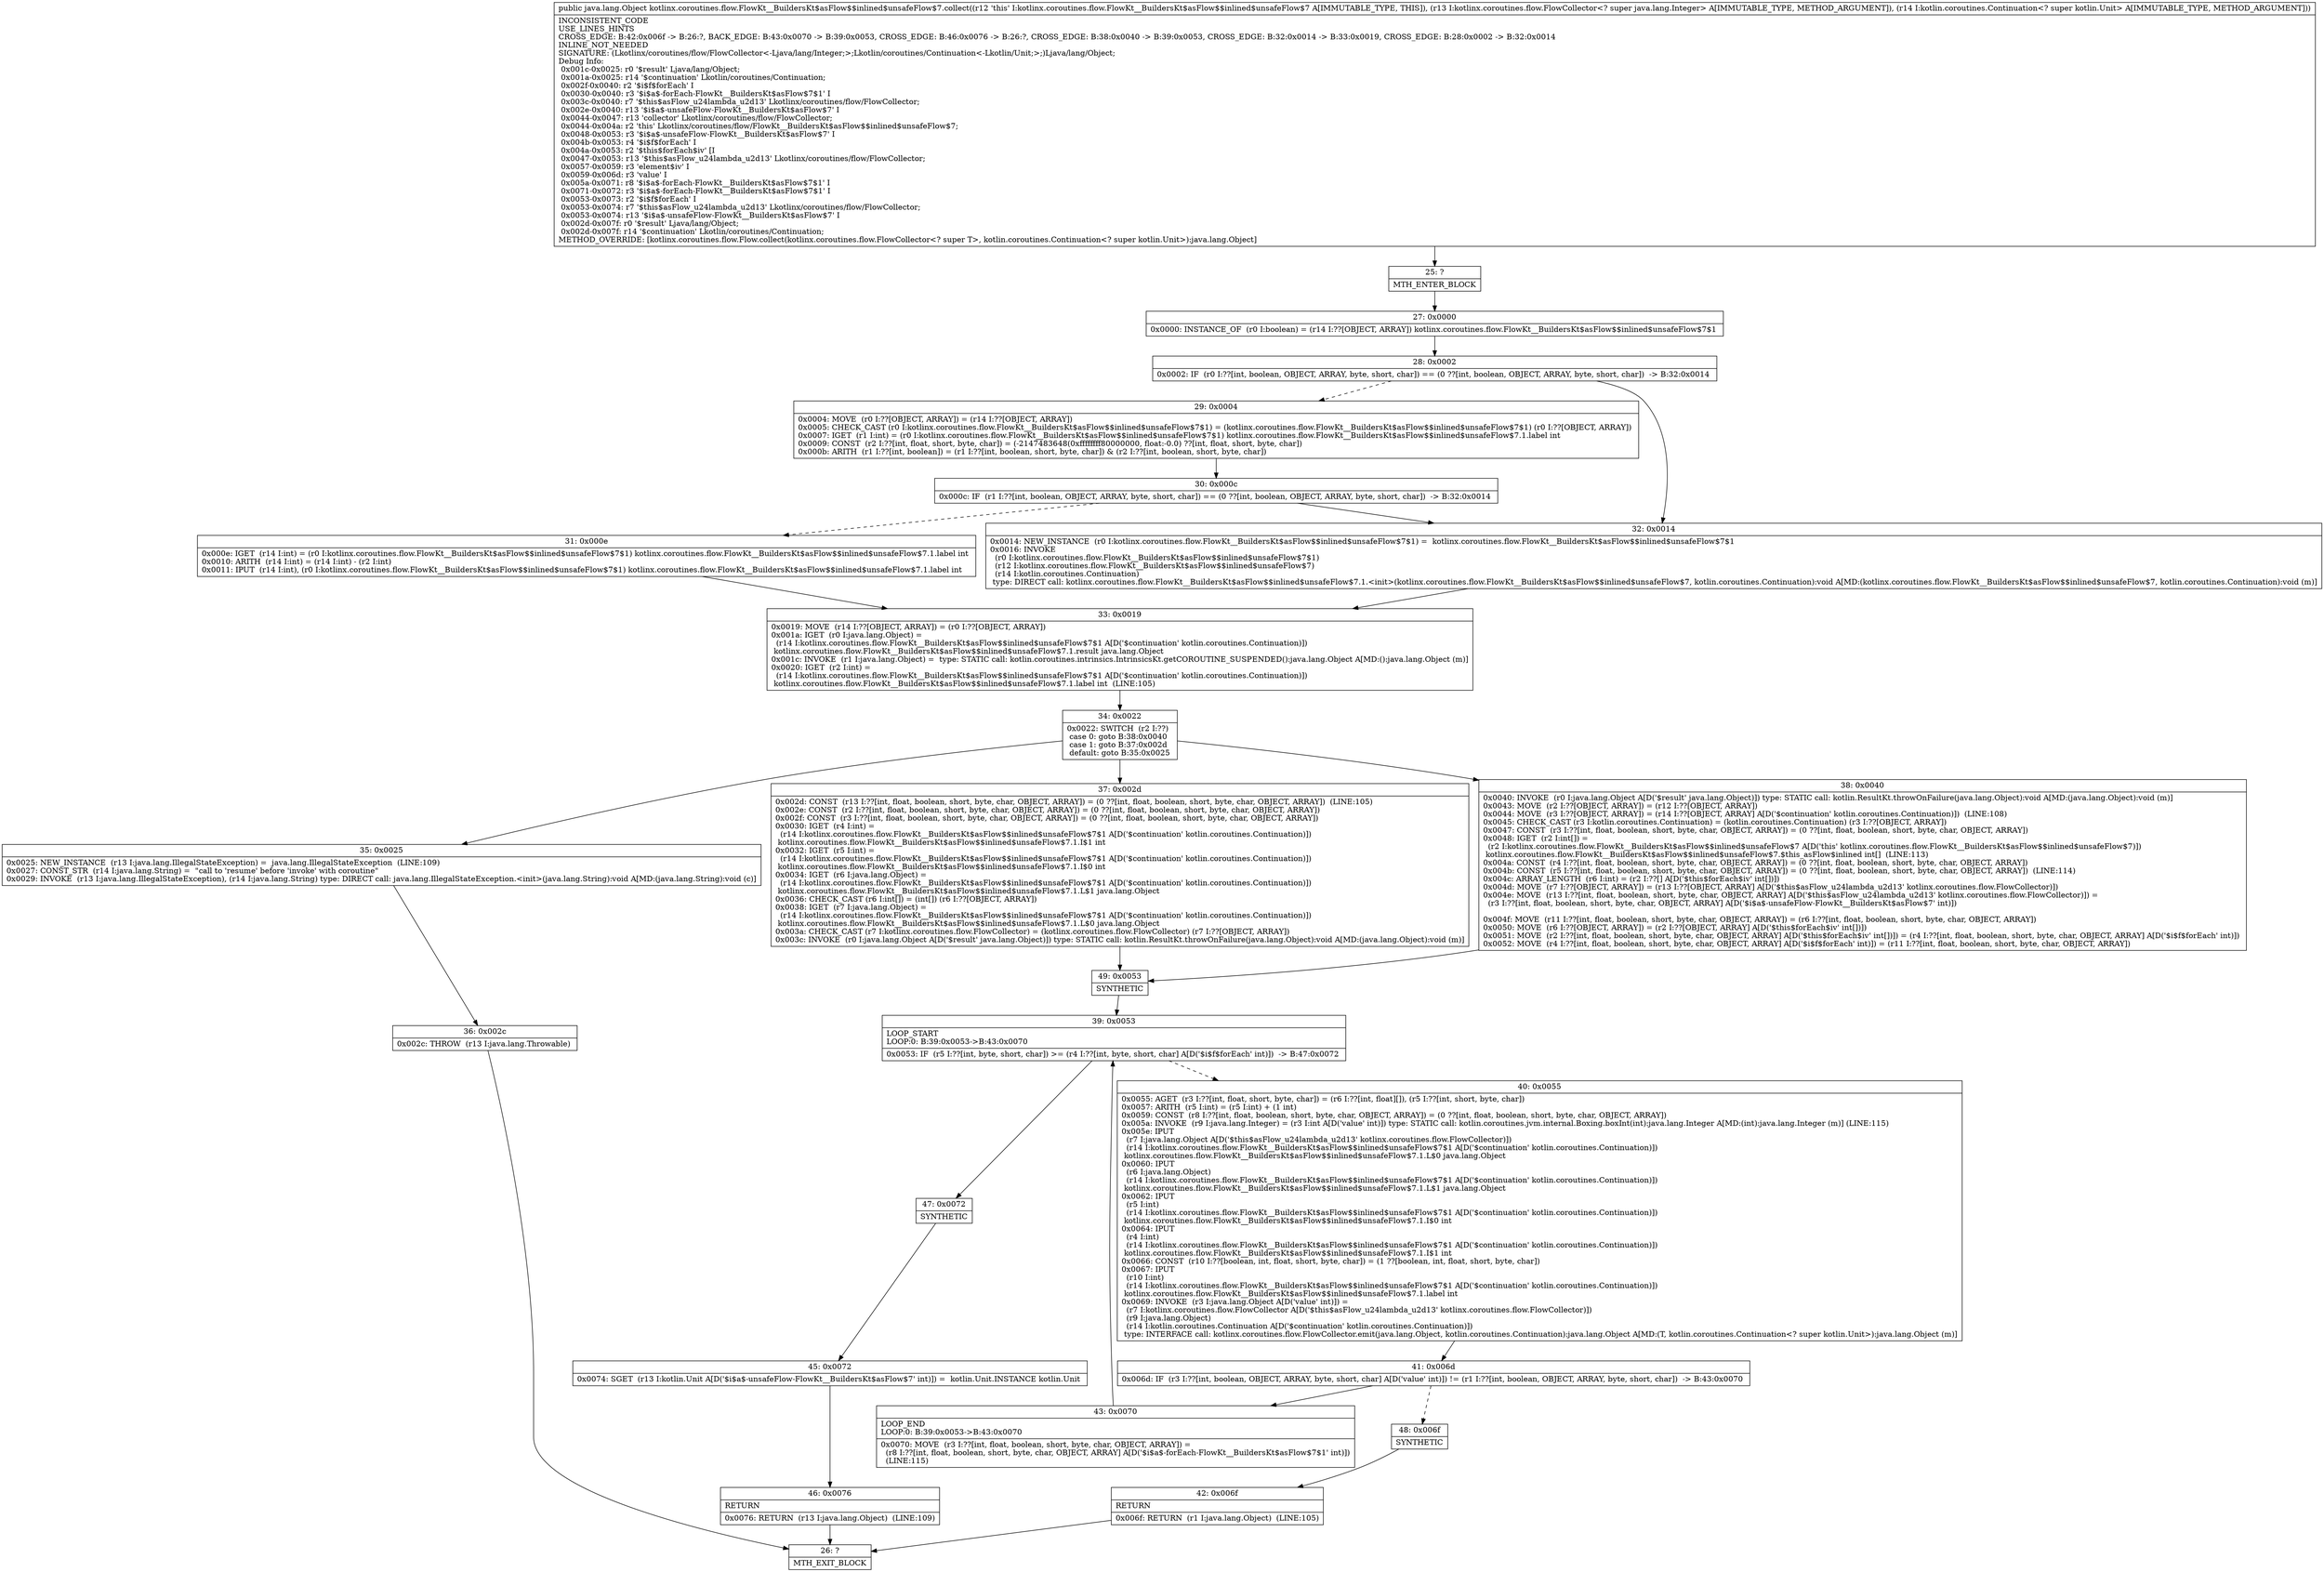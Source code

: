 digraph "CFG forkotlinx.coroutines.flow.FlowKt__BuildersKt$asFlow$$inlined$unsafeFlow$7.collect(Lkotlinx\/coroutines\/flow\/FlowCollector;Lkotlin\/coroutines\/Continuation;)Ljava\/lang\/Object;" {
Node_25 [shape=record,label="{25\:\ ?|MTH_ENTER_BLOCK\l}"];
Node_27 [shape=record,label="{27\:\ 0x0000|0x0000: INSTANCE_OF  (r0 I:boolean) = (r14 I:??[OBJECT, ARRAY]) kotlinx.coroutines.flow.FlowKt__BuildersKt$asFlow$$inlined$unsafeFlow$7$1 \l}"];
Node_28 [shape=record,label="{28\:\ 0x0002|0x0002: IF  (r0 I:??[int, boolean, OBJECT, ARRAY, byte, short, char]) == (0 ??[int, boolean, OBJECT, ARRAY, byte, short, char])  \-\> B:32:0x0014 \l}"];
Node_29 [shape=record,label="{29\:\ 0x0004|0x0004: MOVE  (r0 I:??[OBJECT, ARRAY]) = (r14 I:??[OBJECT, ARRAY]) \l0x0005: CHECK_CAST (r0 I:kotlinx.coroutines.flow.FlowKt__BuildersKt$asFlow$$inlined$unsafeFlow$7$1) = (kotlinx.coroutines.flow.FlowKt__BuildersKt$asFlow$$inlined$unsafeFlow$7$1) (r0 I:??[OBJECT, ARRAY]) \l0x0007: IGET  (r1 I:int) = (r0 I:kotlinx.coroutines.flow.FlowKt__BuildersKt$asFlow$$inlined$unsafeFlow$7$1) kotlinx.coroutines.flow.FlowKt__BuildersKt$asFlow$$inlined$unsafeFlow$7.1.label int \l0x0009: CONST  (r2 I:??[int, float, short, byte, char]) = (\-2147483648(0xffffffff80000000, float:\-0.0) ??[int, float, short, byte, char]) \l0x000b: ARITH  (r1 I:??[int, boolean]) = (r1 I:??[int, boolean, short, byte, char]) & (r2 I:??[int, boolean, short, byte, char]) \l}"];
Node_30 [shape=record,label="{30\:\ 0x000c|0x000c: IF  (r1 I:??[int, boolean, OBJECT, ARRAY, byte, short, char]) == (0 ??[int, boolean, OBJECT, ARRAY, byte, short, char])  \-\> B:32:0x0014 \l}"];
Node_31 [shape=record,label="{31\:\ 0x000e|0x000e: IGET  (r14 I:int) = (r0 I:kotlinx.coroutines.flow.FlowKt__BuildersKt$asFlow$$inlined$unsafeFlow$7$1) kotlinx.coroutines.flow.FlowKt__BuildersKt$asFlow$$inlined$unsafeFlow$7.1.label int \l0x0010: ARITH  (r14 I:int) = (r14 I:int) \- (r2 I:int) \l0x0011: IPUT  (r14 I:int), (r0 I:kotlinx.coroutines.flow.FlowKt__BuildersKt$asFlow$$inlined$unsafeFlow$7$1) kotlinx.coroutines.flow.FlowKt__BuildersKt$asFlow$$inlined$unsafeFlow$7.1.label int \l}"];
Node_33 [shape=record,label="{33\:\ 0x0019|0x0019: MOVE  (r14 I:??[OBJECT, ARRAY]) = (r0 I:??[OBJECT, ARRAY]) \l0x001a: IGET  (r0 I:java.lang.Object) = \l  (r14 I:kotlinx.coroutines.flow.FlowKt__BuildersKt$asFlow$$inlined$unsafeFlow$7$1 A[D('$continuation' kotlin.coroutines.Continuation)])\l kotlinx.coroutines.flow.FlowKt__BuildersKt$asFlow$$inlined$unsafeFlow$7.1.result java.lang.Object \l0x001c: INVOKE  (r1 I:java.lang.Object) =  type: STATIC call: kotlin.coroutines.intrinsics.IntrinsicsKt.getCOROUTINE_SUSPENDED():java.lang.Object A[MD:():java.lang.Object (m)]\l0x0020: IGET  (r2 I:int) = \l  (r14 I:kotlinx.coroutines.flow.FlowKt__BuildersKt$asFlow$$inlined$unsafeFlow$7$1 A[D('$continuation' kotlin.coroutines.Continuation)])\l kotlinx.coroutines.flow.FlowKt__BuildersKt$asFlow$$inlined$unsafeFlow$7.1.label int  (LINE:105)\l}"];
Node_34 [shape=record,label="{34\:\ 0x0022|0x0022: SWITCH  (r2 I:??)\l case 0: goto B:38:0x0040\l case 1: goto B:37:0x002d\l default: goto B:35:0x0025 \l}"];
Node_35 [shape=record,label="{35\:\ 0x0025|0x0025: NEW_INSTANCE  (r13 I:java.lang.IllegalStateException) =  java.lang.IllegalStateException  (LINE:109)\l0x0027: CONST_STR  (r14 I:java.lang.String) =  \"call to 'resume' before 'invoke' with coroutine\" \l0x0029: INVOKE  (r13 I:java.lang.IllegalStateException), (r14 I:java.lang.String) type: DIRECT call: java.lang.IllegalStateException.\<init\>(java.lang.String):void A[MD:(java.lang.String):void (c)]\l}"];
Node_36 [shape=record,label="{36\:\ 0x002c|0x002c: THROW  (r13 I:java.lang.Throwable) \l}"];
Node_26 [shape=record,label="{26\:\ ?|MTH_EXIT_BLOCK\l}"];
Node_37 [shape=record,label="{37\:\ 0x002d|0x002d: CONST  (r13 I:??[int, float, boolean, short, byte, char, OBJECT, ARRAY]) = (0 ??[int, float, boolean, short, byte, char, OBJECT, ARRAY])  (LINE:105)\l0x002e: CONST  (r2 I:??[int, float, boolean, short, byte, char, OBJECT, ARRAY]) = (0 ??[int, float, boolean, short, byte, char, OBJECT, ARRAY]) \l0x002f: CONST  (r3 I:??[int, float, boolean, short, byte, char, OBJECT, ARRAY]) = (0 ??[int, float, boolean, short, byte, char, OBJECT, ARRAY]) \l0x0030: IGET  (r4 I:int) = \l  (r14 I:kotlinx.coroutines.flow.FlowKt__BuildersKt$asFlow$$inlined$unsafeFlow$7$1 A[D('$continuation' kotlin.coroutines.Continuation)])\l kotlinx.coroutines.flow.FlowKt__BuildersKt$asFlow$$inlined$unsafeFlow$7.1.I$1 int \l0x0032: IGET  (r5 I:int) = \l  (r14 I:kotlinx.coroutines.flow.FlowKt__BuildersKt$asFlow$$inlined$unsafeFlow$7$1 A[D('$continuation' kotlin.coroutines.Continuation)])\l kotlinx.coroutines.flow.FlowKt__BuildersKt$asFlow$$inlined$unsafeFlow$7.1.I$0 int \l0x0034: IGET  (r6 I:java.lang.Object) = \l  (r14 I:kotlinx.coroutines.flow.FlowKt__BuildersKt$asFlow$$inlined$unsafeFlow$7$1 A[D('$continuation' kotlin.coroutines.Continuation)])\l kotlinx.coroutines.flow.FlowKt__BuildersKt$asFlow$$inlined$unsafeFlow$7.1.L$1 java.lang.Object \l0x0036: CHECK_CAST (r6 I:int[]) = (int[]) (r6 I:??[OBJECT, ARRAY]) \l0x0038: IGET  (r7 I:java.lang.Object) = \l  (r14 I:kotlinx.coroutines.flow.FlowKt__BuildersKt$asFlow$$inlined$unsafeFlow$7$1 A[D('$continuation' kotlin.coroutines.Continuation)])\l kotlinx.coroutines.flow.FlowKt__BuildersKt$asFlow$$inlined$unsafeFlow$7.1.L$0 java.lang.Object \l0x003a: CHECK_CAST (r7 I:kotlinx.coroutines.flow.FlowCollector) = (kotlinx.coroutines.flow.FlowCollector) (r7 I:??[OBJECT, ARRAY]) \l0x003c: INVOKE  (r0 I:java.lang.Object A[D('$result' java.lang.Object)]) type: STATIC call: kotlin.ResultKt.throwOnFailure(java.lang.Object):void A[MD:(java.lang.Object):void (m)]\l}"];
Node_49 [shape=record,label="{49\:\ 0x0053|SYNTHETIC\l}"];
Node_39 [shape=record,label="{39\:\ 0x0053|LOOP_START\lLOOP:0: B:39:0x0053\-\>B:43:0x0070\l|0x0053: IF  (r5 I:??[int, byte, short, char]) \>= (r4 I:??[int, byte, short, char] A[D('$i$f$forEach' int)])  \-\> B:47:0x0072 \l}"];
Node_40 [shape=record,label="{40\:\ 0x0055|0x0055: AGET  (r3 I:??[int, float, short, byte, char]) = (r6 I:??[int, float][]), (r5 I:??[int, short, byte, char]) \l0x0057: ARITH  (r5 I:int) = (r5 I:int) + (1 int) \l0x0059: CONST  (r8 I:??[int, float, boolean, short, byte, char, OBJECT, ARRAY]) = (0 ??[int, float, boolean, short, byte, char, OBJECT, ARRAY]) \l0x005a: INVOKE  (r9 I:java.lang.Integer) = (r3 I:int A[D('value' int)]) type: STATIC call: kotlin.coroutines.jvm.internal.Boxing.boxInt(int):java.lang.Integer A[MD:(int):java.lang.Integer (m)] (LINE:115)\l0x005e: IPUT  \l  (r7 I:java.lang.Object A[D('$this$asFlow_u24lambda_u2d13' kotlinx.coroutines.flow.FlowCollector)])\l  (r14 I:kotlinx.coroutines.flow.FlowKt__BuildersKt$asFlow$$inlined$unsafeFlow$7$1 A[D('$continuation' kotlin.coroutines.Continuation)])\l kotlinx.coroutines.flow.FlowKt__BuildersKt$asFlow$$inlined$unsafeFlow$7.1.L$0 java.lang.Object \l0x0060: IPUT  \l  (r6 I:java.lang.Object)\l  (r14 I:kotlinx.coroutines.flow.FlowKt__BuildersKt$asFlow$$inlined$unsafeFlow$7$1 A[D('$continuation' kotlin.coroutines.Continuation)])\l kotlinx.coroutines.flow.FlowKt__BuildersKt$asFlow$$inlined$unsafeFlow$7.1.L$1 java.lang.Object \l0x0062: IPUT  \l  (r5 I:int)\l  (r14 I:kotlinx.coroutines.flow.FlowKt__BuildersKt$asFlow$$inlined$unsafeFlow$7$1 A[D('$continuation' kotlin.coroutines.Continuation)])\l kotlinx.coroutines.flow.FlowKt__BuildersKt$asFlow$$inlined$unsafeFlow$7.1.I$0 int \l0x0064: IPUT  \l  (r4 I:int)\l  (r14 I:kotlinx.coroutines.flow.FlowKt__BuildersKt$asFlow$$inlined$unsafeFlow$7$1 A[D('$continuation' kotlin.coroutines.Continuation)])\l kotlinx.coroutines.flow.FlowKt__BuildersKt$asFlow$$inlined$unsafeFlow$7.1.I$1 int \l0x0066: CONST  (r10 I:??[boolean, int, float, short, byte, char]) = (1 ??[boolean, int, float, short, byte, char]) \l0x0067: IPUT  \l  (r10 I:int)\l  (r14 I:kotlinx.coroutines.flow.FlowKt__BuildersKt$asFlow$$inlined$unsafeFlow$7$1 A[D('$continuation' kotlin.coroutines.Continuation)])\l kotlinx.coroutines.flow.FlowKt__BuildersKt$asFlow$$inlined$unsafeFlow$7.1.label int \l0x0069: INVOKE  (r3 I:java.lang.Object A[D('value' int)]) = \l  (r7 I:kotlinx.coroutines.flow.FlowCollector A[D('$this$asFlow_u24lambda_u2d13' kotlinx.coroutines.flow.FlowCollector)])\l  (r9 I:java.lang.Object)\l  (r14 I:kotlin.coroutines.Continuation A[D('$continuation' kotlin.coroutines.Continuation)])\l type: INTERFACE call: kotlinx.coroutines.flow.FlowCollector.emit(java.lang.Object, kotlin.coroutines.Continuation):java.lang.Object A[MD:(T, kotlin.coroutines.Continuation\<? super kotlin.Unit\>):java.lang.Object (m)]\l}"];
Node_41 [shape=record,label="{41\:\ 0x006d|0x006d: IF  (r3 I:??[int, boolean, OBJECT, ARRAY, byte, short, char] A[D('value' int)]) != (r1 I:??[int, boolean, OBJECT, ARRAY, byte, short, char])  \-\> B:43:0x0070 \l}"];
Node_43 [shape=record,label="{43\:\ 0x0070|LOOP_END\lLOOP:0: B:39:0x0053\-\>B:43:0x0070\l|0x0070: MOVE  (r3 I:??[int, float, boolean, short, byte, char, OBJECT, ARRAY]) = \l  (r8 I:??[int, float, boolean, short, byte, char, OBJECT, ARRAY] A[D('$i$a$\-forEach\-FlowKt__BuildersKt$asFlow$7$1' int)])\l  (LINE:115)\l}"];
Node_48 [shape=record,label="{48\:\ 0x006f|SYNTHETIC\l}"];
Node_42 [shape=record,label="{42\:\ 0x006f|RETURN\l|0x006f: RETURN  (r1 I:java.lang.Object)  (LINE:105)\l}"];
Node_47 [shape=record,label="{47\:\ 0x0072|SYNTHETIC\l}"];
Node_45 [shape=record,label="{45\:\ 0x0072|0x0074: SGET  (r13 I:kotlin.Unit A[D('$i$a$\-unsafeFlow\-FlowKt__BuildersKt$asFlow$7' int)]) =  kotlin.Unit.INSTANCE kotlin.Unit \l}"];
Node_46 [shape=record,label="{46\:\ 0x0076|RETURN\l|0x0076: RETURN  (r13 I:java.lang.Object)  (LINE:109)\l}"];
Node_38 [shape=record,label="{38\:\ 0x0040|0x0040: INVOKE  (r0 I:java.lang.Object A[D('$result' java.lang.Object)]) type: STATIC call: kotlin.ResultKt.throwOnFailure(java.lang.Object):void A[MD:(java.lang.Object):void (m)]\l0x0043: MOVE  (r2 I:??[OBJECT, ARRAY]) = (r12 I:??[OBJECT, ARRAY]) \l0x0044: MOVE  (r3 I:??[OBJECT, ARRAY]) = (r14 I:??[OBJECT, ARRAY] A[D('$continuation' kotlin.coroutines.Continuation)])  (LINE:108)\l0x0045: CHECK_CAST (r3 I:kotlin.coroutines.Continuation) = (kotlin.coroutines.Continuation) (r3 I:??[OBJECT, ARRAY]) \l0x0047: CONST  (r3 I:??[int, float, boolean, short, byte, char, OBJECT, ARRAY]) = (0 ??[int, float, boolean, short, byte, char, OBJECT, ARRAY]) \l0x0048: IGET  (r2 I:int[]) = \l  (r2 I:kotlinx.coroutines.flow.FlowKt__BuildersKt$asFlow$$inlined$unsafeFlow$7 A[D('this' kotlinx.coroutines.flow.FlowKt__BuildersKt$asFlow$$inlined$unsafeFlow$7)])\l kotlinx.coroutines.flow.FlowKt__BuildersKt$asFlow$$inlined$unsafeFlow$7.$this_asFlow$inlined int[]  (LINE:113)\l0x004a: CONST  (r4 I:??[int, float, boolean, short, byte, char, OBJECT, ARRAY]) = (0 ??[int, float, boolean, short, byte, char, OBJECT, ARRAY]) \l0x004b: CONST  (r5 I:??[int, float, boolean, short, byte, char, OBJECT, ARRAY]) = (0 ??[int, float, boolean, short, byte, char, OBJECT, ARRAY])  (LINE:114)\l0x004c: ARRAY_LENGTH  (r6 I:int) = (r2 I:??[] A[D('$this$forEach$iv' int[])]) \l0x004d: MOVE  (r7 I:??[OBJECT, ARRAY]) = (r13 I:??[OBJECT, ARRAY] A[D('$this$asFlow_u24lambda_u2d13' kotlinx.coroutines.flow.FlowCollector)]) \l0x004e: MOVE  (r13 I:??[int, float, boolean, short, byte, char, OBJECT, ARRAY] A[D('$this$asFlow_u24lambda_u2d13' kotlinx.coroutines.flow.FlowCollector)]) = \l  (r3 I:??[int, float, boolean, short, byte, char, OBJECT, ARRAY] A[D('$i$a$\-unsafeFlow\-FlowKt__BuildersKt$asFlow$7' int)])\l \l0x004f: MOVE  (r11 I:??[int, float, boolean, short, byte, char, OBJECT, ARRAY]) = (r6 I:??[int, float, boolean, short, byte, char, OBJECT, ARRAY]) \l0x0050: MOVE  (r6 I:??[OBJECT, ARRAY]) = (r2 I:??[OBJECT, ARRAY] A[D('$this$forEach$iv' int[])]) \l0x0051: MOVE  (r2 I:??[int, float, boolean, short, byte, char, OBJECT, ARRAY] A[D('$this$forEach$iv' int[])]) = (r4 I:??[int, float, boolean, short, byte, char, OBJECT, ARRAY] A[D('$i$f$forEach' int)]) \l0x0052: MOVE  (r4 I:??[int, float, boolean, short, byte, char, OBJECT, ARRAY] A[D('$i$f$forEach' int)]) = (r11 I:??[int, float, boolean, short, byte, char, OBJECT, ARRAY]) \l}"];
Node_32 [shape=record,label="{32\:\ 0x0014|0x0014: NEW_INSTANCE  (r0 I:kotlinx.coroutines.flow.FlowKt__BuildersKt$asFlow$$inlined$unsafeFlow$7$1) =  kotlinx.coroutines.flow.FlowKt__BuildersKt$asFlow$$inlined$unsafeFlow$7$1 \l0x0016: INVOKE  \l  (r0 I:kotlinx.coroutines.flow.FlowKt__BuildersKt$asFlow$$inlined$unsafeFlow$7$1)\l  (r12 I:kotlinx.coroutines.flow.FlowKt__BuildersKt$asFlow$$inlined$unsafeFlow$7)\l  (r14 I:kotlin.coroutines.Continuation)\l type: DIRECT call: kotlinx.coroutines.flow.FlowKt__BuildersKt$asFlow$$inlined$unsafeFlow$7.1.\<init\>(kotlinx.coroutines.flow.FlowKt__BuildersKt$asFlow$$inlined$unsafeFlow$7, kotlin.coroutines.Continuation):void A[MD:(kotlinx.coroutines.flow.FlowKt__BuildersKt$asFlow$$inlined$unsafeFlow$7, kotlin.coroutines.Continuation):void (m)]\l}"];
MethodNode[shape=record,label="{public java.lang.Object kotlinx.coroutines.flow.FlowKt__BuildersKt$asFlow$$inlined$unsafeFlow$7.collect((r12 'this' I:kotlinx.coroutines.flow.FlowKt__BuildersKt$asFlow$$inlined$unsafeFlow$7 A[IMMUTABLE_TYPE, THIS]), (r13 I:kotlinx.coroutines.flow.FlowCollector\<? super java.lang.Integer\> A[IMMUTABLE_TYPE, METHOD_ARGUMENT]), (r14 I:kotlin.coroutines.Continuation\<? super kotlin.Unit\> A[IMMUTABLE_TYPE, METHOD_ARGUMENT]))  | INCONSISTENT_CODE\lUSE_LINES_HINTS\lCROSS_EDGE: B:42:0x006f \-\> B:26:?, BACK_EDGE: B:43:0x0070 \-\> B:39:0x0053, CROSS_EDGE: B:46:0x0076 \-\> B:26:?, CROSS_EDGE: B:38:0x0040 \-\> B:39:0x0053, CROSS_EDGE: B:32:0x0014 \-\> B:33:0x0019, CROSS_EDGE: B:28:0x0002 \-\> B:32:0x0014\lINLINE_NOT_NEEDED\lSIGNATURE: (Lkotlinx\/coroutines\/flow\/FlowCollector\<\-Ljava\/lang\/Integer;\>;Lkotlin\/coroutines\/Continuation\<\-Lkotlin\/Unit;\>;)Ljava\/lang\/Object;\lDebug Info:\l  0x001c\-0x0025: r0 '$result' Ljava\/lang\/Object;\l  0x001a\-0x0025: r14 '$continuation' Lkotlin\/coroutines\/Continuation;\l  0x002f\-0x0040: r2 '$i$f$forEach' I\l  0x0030\-0x0040: r3 '$i$a$\-forEach\-FlowKt__BuildersKt$asFlow$7$1' I\l  0x003c\-0x0040: r7 '$this$asFlow_u24lambda_u2d13' Lkotlinx\/coroutines\/flow\/FlowCollector;\l  0x002e\-0x0040: r13 '$i$a$\-unsafeFlow\-FlowKt__BuildersKt$asFlow$7' I\l  0x0044\-0x0047: r13 'collector' Lkotlinx\/coroutines\/flow\/FlowCollector;\l  0x0044\-0x004a: r2 'this' Lkotlinx\/coroutines\/flow\/FlowKt__BuildersKt$asFlow$$inlined$unsafeFlow$7;\l  0x0048\-0x0053: r3 '$i$a$\-unsafeFlow\-FlowKt__BuildersKt$asFlow$7' I\l  0x004b\-0x0053: r4 '$i$f$forEach' I\l  0x004a\-0x0053: r2 '$this$forEach$iv' [I\l  0x0047\-0x0053: r13 '$this$asFlow_u24lambda_u2d13' Lkotlinx\/coroutines\/flow\/FlowCollector;\l  0x0057\-0x0059: r3 'element$iv' I\l  0x0059\-0x006d: r3 'value' I\l  0x005a\-0x0071: r8 '$i$a$\-forEach\-FlowKt__BuildersKt$asFlow$7$1' I\l  0x0071\-0x0072: r3 '$i$a$\-forEach\-FlowKt__BuildersKt$asFlow$7$1' I\l  0x0053\-0x0073: r2 '$i$f$forEach' I\l  0x0053\-0x0074: r7 '$this$asFlow_u24lambda_u2d13' Lkotlinx\/coroutines\/flow\/FlowCollector;\l  0x0053\-0x0074: r13 '$i$a$\-unsafeFlow\-FlowKt__BuildersKt$asFlow$7' I\l  0x002d\-0x007f: r0 '$result' Ljava\/lang\/Object;\l  0x002d\-0x007f: r14 '$continuation' Lkotlin\/coroutines\/Continuation;\lMETHOD_OVERRIDE: [kotlinx.coroutines.flow.Flow.collect(kotlinx.coroutines.flow.FlowCollector\<? super T\>, kotlin.coroutines.Continuation\<? super kotlin.Unit\>):java.lang.Object]\l}"];
MethodNode -> Node_25;Node_25 -> Node_27;
Node_27 -> Node_28;
Node_28 -> Node_29[style=dashed];
Node_28 -> Node_32;
Node_29 -> Node_30;
Node_30 -> Node_31[style=dashed];
Node_30 -> Node_32;
Node_31 -> Node_33;
Node_33 -> Node_34;
Node_34 -> Node_35;
Node_34 -> Node_37;
Node_34 -> Node_38;
Node_35 -> Node_36;
Node_36 -> Node_26;
Node_37 -> Node_49;
Node_49 -> Node_39;
Node_39 -> Node_40[style=dashed];
Node_39 -> Node_47;
Node_40 -> Node_41;
Node_41 -> Node_43;
Node_41 -> Node_48[style=dashed];
Node_43 -> Node_39;
Node_48 -> Node_42;
Node_42 -> Node_26;
Node_47 -> Node_45;
Node_45 -> Node_46;
Node_46 -> Node_26;
Node_38 -> Node_49;
Node_32 -> Node_33;
}

